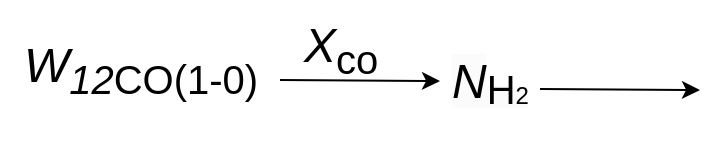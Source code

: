 <mxfile version="21.1.5" type="github">
  <diagram name="第 1 页" id="EqaQsxmvzVwHcx-5OuF2">
    <mxGraphModel dx="1050" dy="541" grid="1" gridSize="10" guides="1" tooltips="1" connect="1" arrows="1" fold="1" page="1" pageScale="1" pageWidth="827" pageHeight="1169" math="0" shadow="0">
      <root>
        <mxCell id="0" />
        <mxCell id="1" parent="0" />
        <mxCell id="568vHlzrixLBDF0fFPd8-1" value="&lt;span style=&quot;border-color: var(--border-color); color: rgb(0, 0, 0); font-family: Helvetica; font-style: normal; font-variant-ligatures: normal; font-variant-caps: normal; font-weight: 400; letter-spacing: normal; orphans: 2; text-align: center; text-indent: 0px; text-transform: none; widows: 2; word-spacing: 0px; -webkit-text-stroke-width: 0px; background-color: rgb(251, 251, 251); text-decoration-thickness: initial; text-decoration-style: initial; text-decoration-color: initial; font-size: 24px;&quot;&gt;&lt;i style=&quot;border-color: var(--border-color);&quot;&gt;N&lt;/i&gt;&lt;/span&gt;&lt;sub style=&quot;border-color: var(--border-color); color: rgb(0, 0, 0); font-family: Helvetica; font-style: normal; font-variant-ligatures: normal; font-variant-caps: normal; font-weight: 400; letter-spacing: normal; orphans: 2; text-align: center; text-indent: 0px; text-transform: none; widows: 2; word-spacing: 0px; -webkit-text-stroke-width: 0px; background-color: rgb(251, 251, 251); text-decoration-thickness: initial; text-decoration-style: initial; text-decoration-color: initial;&quot;&gt;&lt;span style=&quot;border-color: var(--border-color); font-size: 20px;&quot;&gt;H&lt;/span&gt;&lt;font style=&quot;border-color: var(--border-color); font-size: 12px;&quot;&gt;2&lt;/font&gt;&lt;/sub&gt;" style="text;whiteSpace=wrap;html=1;" vertex="1" parent="1">
          <mxGeometry x="414" y="160" width="70" height="50" as="geometry" />
        </mxCell>
        <mxCell id="568vHlzrixLBDF0fFPd8-2" value="&lt;font style=&quot;font-size: 24px;&quot;&gt;&lt;i&gt;X&lt;/i&gt;&lt;sub&gt;co&lt;/sub&gt;&lt;/font&gt;" style="text;html=1;align=center;verticalAlign=middle;resizable=0;points=[];autosize=1;strokeColor=none;fillColor=none;" vertex="1" parent="1">
          <mxGeometry x="330" y="140" width="60" height="50" as="geometry" />
        </mxCell>
        <mxCell id="568vHlzrixLBDF0fFPd8-3" value="" style="endArrow=classic;html=1;rounded=0;" edge="1" parent="1">
          <mxGeometry width="50" height="50" relative="1" as="geometry">
            <mxPoint x="330" y="180" as="sourcePoint" />
            <mxPoint x="410" y="180.5" as="targetPoint" />
          </mxGeometry>
        </mxCell>
        <mxCell id="568vHlzrixLBDF0fFPd8-4" value="&lt;font style=&quot;font-size: 24px;&quot;&gt;&lt;i&gt;W&lt;sub&gt;12&lt;/sub&gt;&lt;/i&gt;&lt;sub&gt;CO(1-0)&lt;/sub&gt;&lt;/font&gt;" style="text;html=1;align=center;verticalAlign=middle;resizable=0;points=[];autosize=1;strokeColor=none;fillColor=none;" vertex="1" parent="1">
          <mxGeometry x="190" y="150" width="140" height="50" as="geometry" />
        </mxCell>
        <mxCell id="568vHlzrixLBDF0fFPd8-5" value="" style="endArrow=classic;html=1;rounded=0;" edge="1" parent="1">
          <mxGeometry width="50" height="50" relative="1" as="geometry">
            <mxPoint x="460" y="184.5" as="sourcePoint" />
            <mxPoint x="540" y="185" as="targetPoint" />
          </mxGeometry>
        </mxCell>
      </root>
    </mxGraphModel>
  </diagram>
</mxfile>
